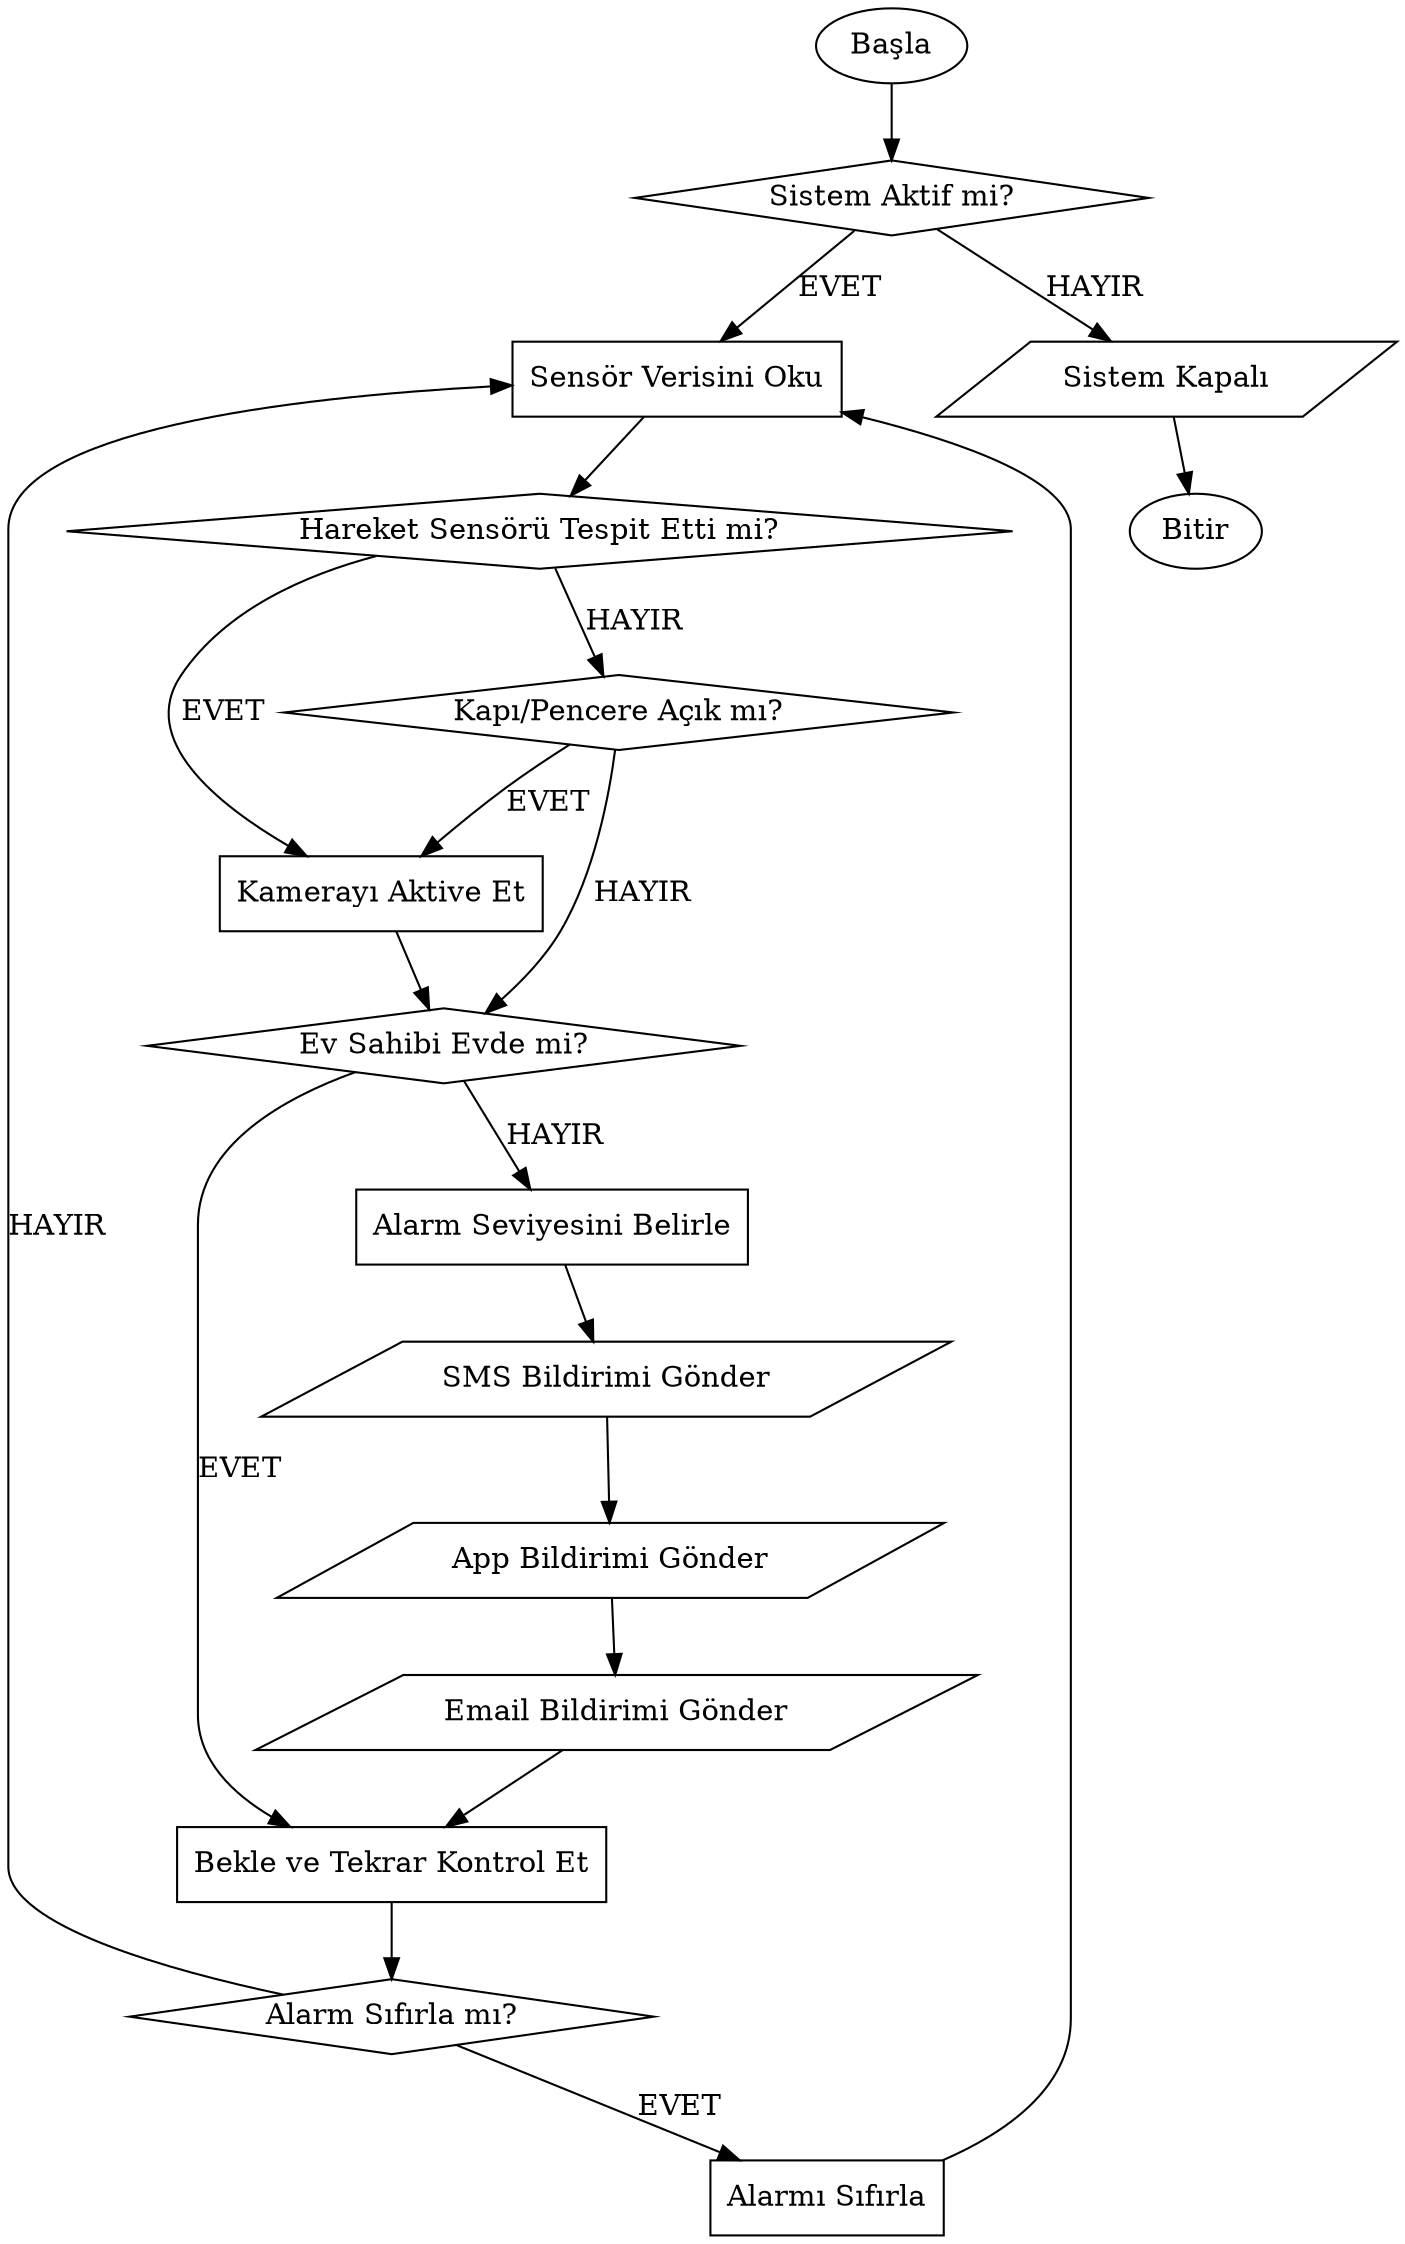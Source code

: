 digraph SmartHomeSecurity {
    rankdir=TB;
    node [shape=box];

    Basla [label="Başla", shape=oval];
    SistemKontrol [label="Sistem Aktif mi?", shape=diamond];
    SensorOku [label="Sensör Verisini Oku"];
    HareketKontrol [label="Hareket Sensörü Tespit Etti mi?", shape=diamond];
    KapiPencereKontrol [label="Kapı/Pencere Açık mı?", shape=diamond];
    KameraAktif [label="Kamerayı Aktive Et"];
    EvdeMi [label="Ev Sahibi Evde mi?", shape=diamond];
    AlarmSeviyesi [label="Alarm Seviyesini Belirle"];
    BildirimSMS [label="SMS Bildirimi Gönder", shape=parallelogram];
    BildirimApp [label="App Bildirimi Gönder", shape=parallelogram];
    BildirimEmail [label="Email Bildirimi Gönder", shape=parallelogram];
    Bekle [label="Bekle ve Tekrar Kontrol Et"];
    AlarmSifirla [label="Alarm Sıfırla mı?", shape=diamond];
    AlarmSifirlama [label="Alarmı Sıfırla"];
    SistemKapali [label="Sistem Kapalı", shape=parallelogram];
    Bitir [label="Bitir", shape=oval];

    Basla -> SistemKontrol;
    SistemKontrol -> SensorOku [label="EVET"];
    SistemKontrol -> SistemKapali [label="HAYIR"];
    SistemKapali -> Bitir;

    SensorOku -> HareketKontrol;
    HareketKontrol -> KameraAktif [label="EVET"];
    HareketKontrol -> KapiPencereKontrol [label="HAYIR"];

    KapiPencereKontrol -> KameraAktif [label="EVET"];
    KapiPencereKontrol -> EvdeMi [label="HAYIR"];

    KameraAktif -> EvdeMi;

    EvdeMi -> AlarmSeviyesi [label="HAYIR"];
    EvdeMi -> Bekle [label="EVET"];

    AlarmSeviyesi -> BildirimSMS;
    BildirimSMS -> BildirimApp;
    BildirimApp -> BildirimEmail;
    BildirimEmail -> Bekle;

    Bekle -> AlarmSifirla;
    AlarmSifirla -> AlarmSifirlama [label="EVET"];
    AlarmSifirla -> SensorOku [label="HAYIR"];
    AlarmSifirlama -> SensorOku;
}
